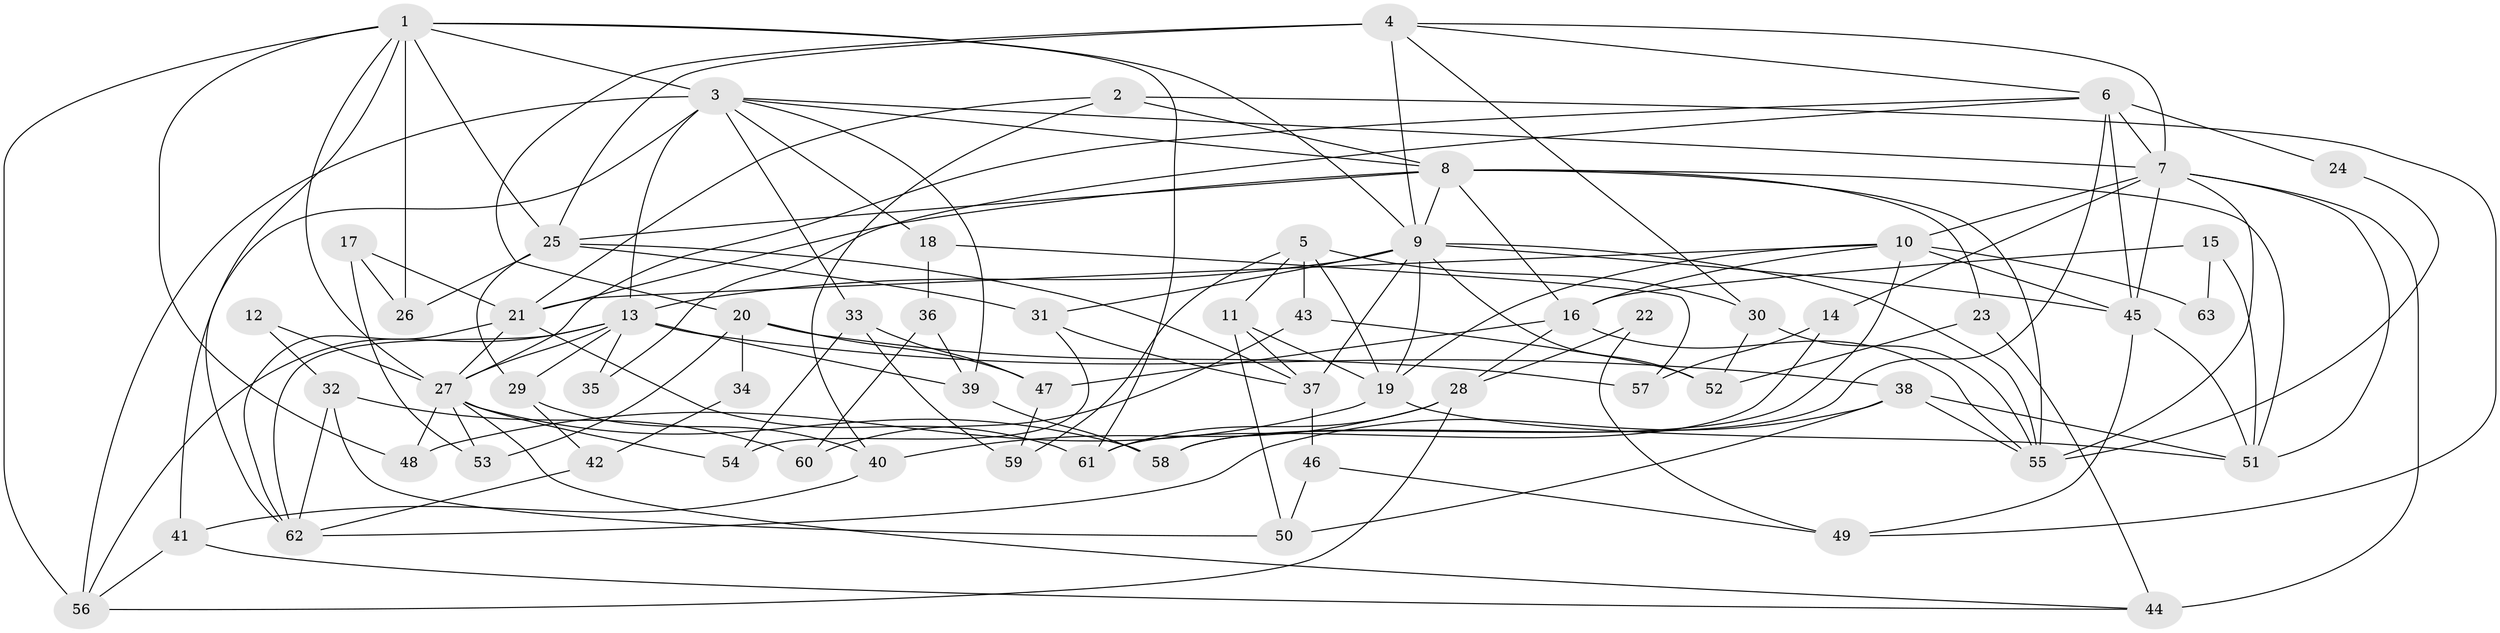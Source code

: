 // original degree distribution, {5: 0.27884615384615385, 3: 0.3076923076923077, 4: 0.22115384615384615, 2: 0.09615384615384616, 7: 0.028846153846153848, 6: 0.0673076923076923}
// Generated by graph-tools (version 1.1) at 2025/50/03/04/25 22:50:54]
// undirected, 63 vertices, 147 edges
graph export_dot {
  node [color=gray90,style=filled];
  1;
  2;
  3;
  4;
  5;
  6;
  7;
  8;
  9;
  10;
  11;
  12;
  13;
  14;
  15;
  16;
  17;
  18;
  19;
  20;
  21;
  22;
  23;
  24;
  25;
  26;
  27;
  28;
  29;
  30;
  31;
  32;
  33;
  34;
  35;
  36;
  37;
  38;
  39;
  40;
  41;
  42;
  43;
  44;
  45;
  46;
  47;
  48;
  49;
  50;
  51;
  52;
  53;
  54;
  55;
  56;
  57;
  58;
  59;
  60;
  61;
  62;
  63;
  1 -- 3 [weight=1.0];
  1 -- 9 [weight=1.0];
  1 -- 25 [weight=1.0];
  1 -- 26 [weight=1.0];
  1 -- 27 [weight=1.0];
  1 -- 41 [weight=1.0];
  1 -- 48 [weight=1.0];
  1 -- 56 [weight=1.0];
  1 -- 61 [weight=1.0];
  2 -- 8 [weight=2.0];
  2 -- 21 [weight=1.0];
  2 -- 40 [weight=1.0];
  2 -- 49 [weight=1.0];
  3 -- 7 [weight=1.0];
  3 -- 8 [weight=1.0];
  3 -- 13 [weight=1.0];
  3 -- 18 [weight=1.0];
  3 -- 33 [weight=1.0];
  3 -- 39 [weight=2.0];
  3 -- 56 [weight=1.0];
  3 -- 62 [weight=1.0];
  4 -- 6 [weight=1.0];
  4 -- 7 [weight=1.0];
  4 -- 9 [weight=3.0];
  4 -- 20 [weight=1.0];
  4 -- 25 [weight=1.0];
  4 -- 30 [weight=1.0];
  5 -- 11 [weight=1.0];
  5 -- 19 [weight=1.0];
  5 -- 30 [weight=1.0];
  5 -- 43 [weight=2.0];
  5 -- 59 [weight=1.0];
  6 -- 7 [weight=3.0];
  6 -- 24 [weight=1.0];
  6 -- 27 [weight=1.0];
  6 -- 35 [weight=1.0];
  6 -- 45 [weight=1.0];
  6 -- 58 [weight=1.0];
  7 -- 10 [weight=1.0];
  7 -- 14 [weight=1.0];
  7 -- 44 [weight=2.0];
  7 -- 45 [weight=1.0];
  7 -- 51 [weight=1.0];
  7 -- 55 [weight=1.0];
  8 -- 9 [weight=3.0];
  8 -- 16 [weight=1.0];
  8 -- 21 [weight=1.0];
  8 -- 23 [weight=1.0];
  8 -- 25 [weight=1.0];
  8 -- 51 [weight=1.0];
  8 -- 55 [weight=1.0];
  9 -- 13 [weight=1.0];
  9 -- 19 [weight=1.0];
  9 -- 31 [weight=1.0];
  9 -- 37 [weight=1.0];
  9 -- 45 [weight=1.0];
  9 -- 52 [weight=1.0];
  9 -- 55 [weight=1.0];
  10 -- 16 [weight=1.0];
  10 -- 19 [weight=1.0];
  10 -- 21 [weight=1.0];
  10 -- 45 [weight=1.0];
  10 -- 58 [weight=1.0];
  10 -- 63 [weight=1.0];
  11 -- 19 [weight=1.0];
  11 -- 37 [weight=1.0];
  11 -- 50 [weight=1.0];
  12 -- 27 [weight=1.0];
  12 -- 32 [weight=1.0];
  13 -- 27 [weight=1.0];
  13 -- 29 [weight=1.0];
  13 -- 35 [weight=1.0];
  13 -- 38 [weight=1.0];
  13 -- 39 [weight=2.0];
  13 -- 56 [weight=1.0];
  13 -- 62 [weight=1.0];
  14 -- 57 [weight=1.0];
  14 -- 61 [weight=1.0];
  15 -- 16 [weight=1.0];
  15 -- 51 [weight=1.0];
  15 -- 63 [weight=1.0];
  16 -- 28 [weight=1.0];
  16 -- 47 [weight=1.0];
  16 -- 55 [weight=1.0];
  17 -- 21 [weight=1.0];
  17 -- 26 [weight=1.0];
  17 -- 53 [weight=1.0];
  18 -- 36 [weight=1.0];
  18 -- 57 [weight=1.0];
  19 -- 48 [weight=1.0];
  19 -- 51 [weight=1.0];
  20 -- 34 [weight=1.0];
  20 -- 47 [weight=1.0];
  20 -- 53 [weight=1.0];
  20 -- 57 [weight=1.0];
  21 -- 27 [weight=1.0];
  21 -- 61 [weight=1.0];
  21 -- 62 [weight=1.0];
  22 -- 28 [weight=1.0];
  22 -- 49 [weight=1.0];
  23 -- 44 [weight=1.0];
  23 -- 52 [weight=1.0];
  24 -- 55 [weight=1.0];
  25 -- 26 [weight=1.0];
  25 -- 29 [weight=1.0];
  25 -- 31 [weight=2.0];
  25 -- 37 [weight=1.0];
  27 -- 44 [weight=1.0];
  27 -- 48 [weight=1.0];
  27 -- 53 [weight=1.0];
  27 -- 54 [weight=1.0];
  27 -- 58 [weight=2.0];
  28 -- 40 [weight=1.0];
  28 -- 56 [weight=1.0];
  28 -- 61 [weight=1.0];
  29 -- 40 [weight=1.0];
  29 -- 42 [weight=1.0];
  30 -- 52 [weight=1.0];
  30 -- 55 [weight=1.0];
  31 -- 37 [weight=1.0];
  31 -- 54 [weight=1.0];
  32 -- 50 [weight=1.0];
  32 -- 60 [weight=1.0];
  32 -- 62 [weight=1.0];
  33 -- 47 [weight=1.0];
  33 -- 54 [weight=1.0];
  33 -- 59 [weight=1.0];
  34 -- 42 [weight=1.0];
  36 -- 39 [weight=1.0];
  36 -- 60 [weight=1.0];
  37 -- 46 [weight=1.0];
  38 -- 50 [weight=1.0];
  38 -- 51 [weight=1.0];
  38 -- 55 [weight=1.0];
  38 -- 62 [weight=1.0];
  39 -- 58 [weight=1.0];
  40 -- 41 [weight=1.0];
  41 -- 44 [weight=1.0];
  41 -- 56 [weight=1.0];
  42 -- 62 [weight=1.0];
  43 -- 52 [weight=1.0];
  43 -- 60 [weight=1.0];
  45 -- 49 [weight=1.0];
  45 -- 51 [weight=1.0];
  46 -- 49 [weight=1.0];
  46 -- 50 [weight=1.0];
  47 -- 59 [weight=1.0];
}
